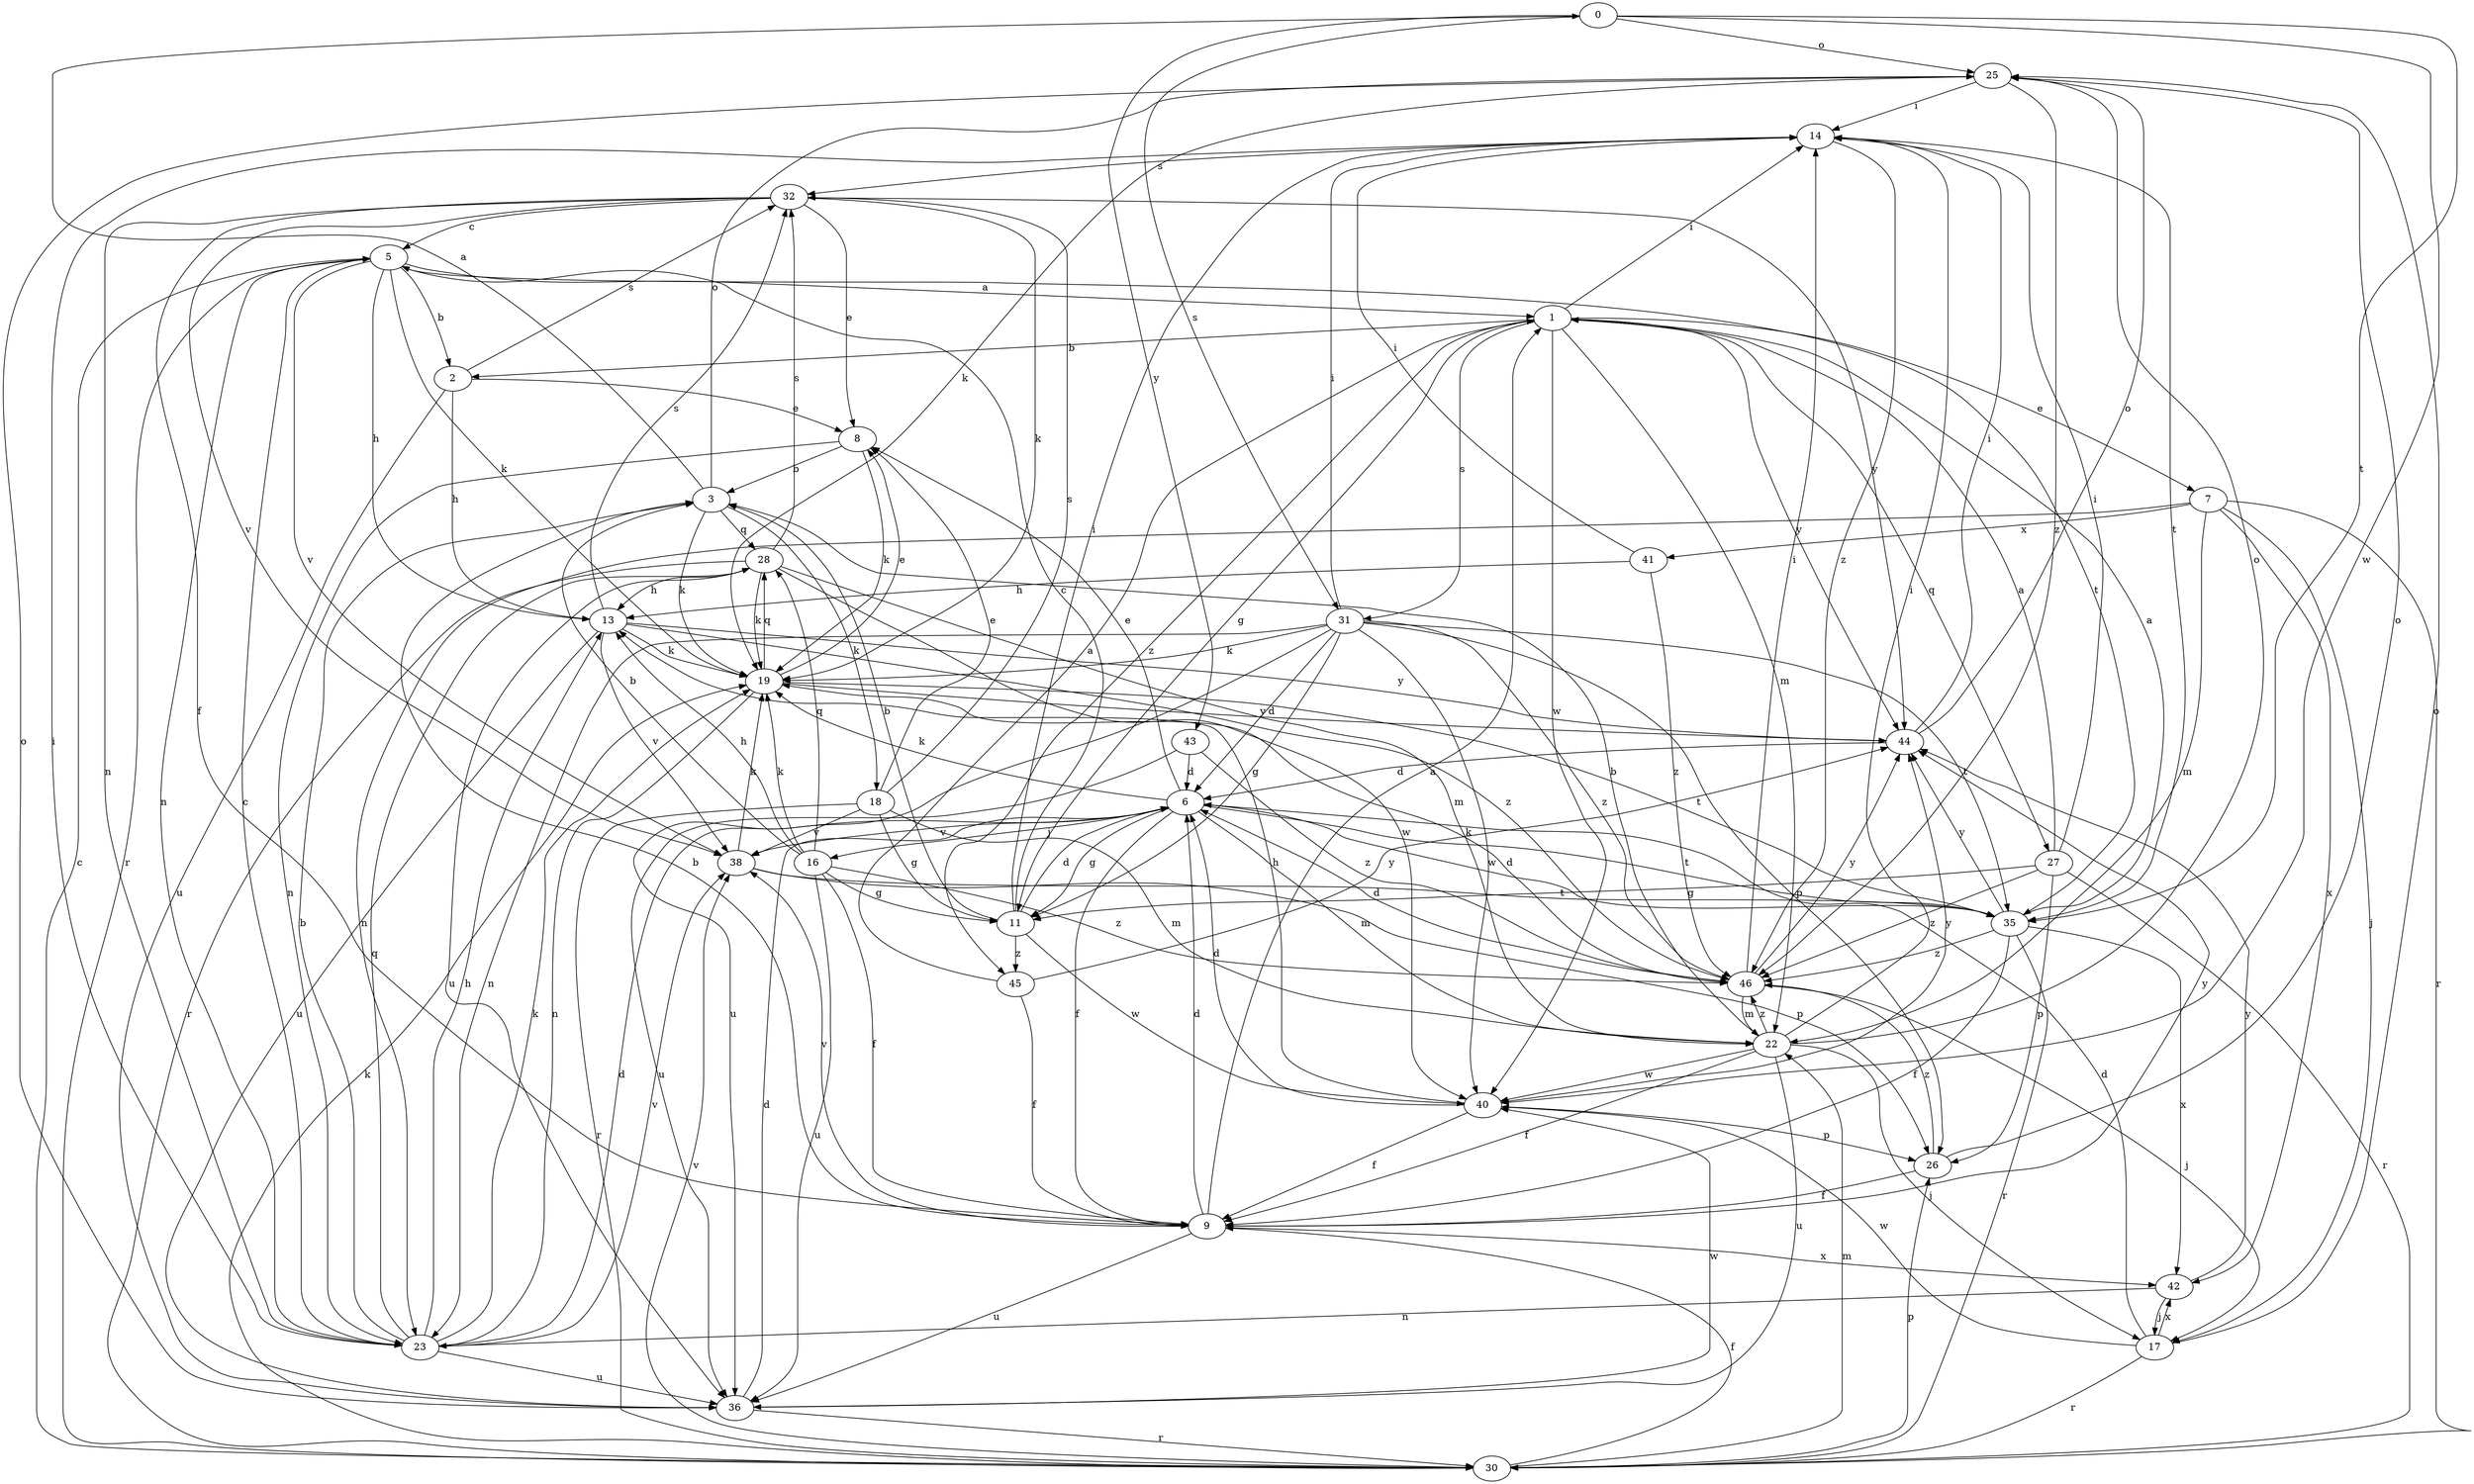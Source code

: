 strict digraph  {
0;
1;
2;
3;
5;
6;
7;
8;
9;
11;
13;
14;
16;
17;
18;
19;
22;
23;
25;
26;
27;
28;
30;
31;
32;
35;
36;
38;
40;
41;
42;
43;
44;
45;
46;
0 -> 25  [label=o];
0 -> 31  [label=s];
0 -> 35  [label=t];
0 -> 40  [label=w];
0 -> 43  [label=y];
1 -> 2  [label=b];
1 -> 7  [label=e];
1 -> 11  [label=g];
1 -> 14  [label=i];
1 -> 22  [label=m];
1 -> 27  [label=q];
1 -> 31  [label=s];
1 -> 40  [label=w];
1 -> 44  [label=y];
1 -> 45  [label=z];
2 -> 8  [label=e];
2 -> 13  [label=h];
2 -> 32  [label=s];
2 -> 36  [label=u];
3 -> 0  [label=a];
3 -> 18  [label=k];
3 -> 19  [label=k];
3 -> 25  [label=o];
3 -> 28  [label=q];
5 -> 1  [label=a];
5 -> 2  [label=b];
5 -> 13  [label=h];
5 -> 19  [label=k];
5 -> 23  [label=n];
5 -> 30  [label=r];
5 -> 35  [label=t];
5 -> 38  [label=v];
6 -> 8  [label=e];
6 -> 9  [label=f];
6 -> 11  [label=g];
6 -> 16  [label=j];
6 -> 19  [label=k];
6 -> 22  [label=m];
6 -> 35  [label=t];
6 -> 38  [label=v];
7 -> 17  [label=j];
7 -> 22  [label=m];
7 -> 23  [label=n];
7 -> 30  [label=r];
7 -> 41  [label=x];
7 -> 42  [label=x];
8 -> 3  [label=b];
8 -> 19  [label=k];
8 -> 23  [label=n];
9 -> 1  [label=a];
9 -> 3  [label=b];
9 -> 6  [label=d];
9 -> 36  [label=u];
9 -> 38  [label=v];
9 -> 42  [label=x];
9 -> 44  [label=y];
11 -> 3  [label=b];
11 -> 5  [label=c];
11 -> 6  [label=d];
11 -> 14  [label=i];
11 -> 40  [label=w];
11 -> 45  [label=z];
13 -> 19  [label=k];
13 -> 32  [label=s];
13 -> 36  [label=u];
13 -> 38  [label=v];
13 -> 44  [label=y];
13 -> 46  [label=z];
14 -> 32  [label=s];
14 -> 35  [label=t];
14 -> 46  [label=z];
16 -> 3  [label=b];
16 -> 9  [label=f];
16 -> 11  [label=g];
16 -> 13  [label=h];
16 -> 19  [label=k];
16 -> 28  [label=q];
16 -> 36  [label=u];
16 -> 46  [label=z];
17 -> 6  [label=d];
17 -> 25  [label=o];
17 -> 30  [label=r];
17 -> 40  [label=w];
17 -> 42  [label=x];
18 -> 8  [label=e];
18 -> 11  [label=g];
18 -> 22  [label=m];
18 -> 30  [label=r];
18 -> 32  [label=s];
18 -> 38  [label=v];
19 -> 8  [label=e];
19 -> 23  [label=n];
19 -> 28  [label=q];
19 -> 35  [label=t];
19 -> 44  [label=y];
22 -> 3  [label=b];
22 -> 9  [label=f];
22 -> 14  [label=i];
22 -> 17  [label=j];
22 -> 25  [label=o];
22 -> 36  [label=u];
22 -> 40  [label=w];
22 -> 46  [label=z];
23 -> 3  [label=b];
23 -> 5  [label=c];
23 -> 6  [label=d];
23 -> 13  [label=h];
23 -> 14  [label=i];
23 -> 19  [label=k];
23 -> 28  [label=q];
23 -> 36  [label=u];
23 -> 38  [label=v];
25 -> 14  [label=i];
25 -> 19  [label=k];
25 -> 46  [label=z];
26 -> 9  [label=f];
26 -> 25  [label=o];
26 -> 46  [label=z];
27 -> 1  [label=a];
27 -> 11  [label=g];
27 -> 14  [label=i];
27 -> 26  [label=p];
27 -> 30  [label=r];
27 -> 46  [label=z];
28 -> 13  [label=h];
28 -> 19  [label=k];
28 -> 22  [label=m];
28 -> 30  [label=r];
28 -> 32  [label=s];
28 -> 36  [label=u];
28 -> 40  [label=w];
30 -> 5  [label=c];
30 -> 9  [label=f];
30 -> 19  [label=k];
30 -> 22  [label=m];
30 -> 26  [label=p];
30 -> 38  [label=v];
31 -> 6  [label=d];
31 -> 11  [label=g];
31 -> 14  [label=i];
31 -> 19  [label=k];
31 -> 23  [label=n];
31 -> 26  [label=p];
31 -> 35  [label=t];
31 -> 36  [label=u];
31 -> 40  [label=w];
31 -> 46  [label=z];
32 -> 5  [label=c];
32 -> 8  [label=e];
32 -> 9  [label=f];
32 -> 19  [label=k];
32 -> 23  [label=n];
32 -> 38  [label=v];
32 -> 44  [label=y];
35 -> 1  [label=a];
35 -> 6  [label=d];
35 -> 9  [label=f];
35 -> 30  [label=r];
35 -> 42  [label=x];
35 -> 44  [label=y];
35 -> 46  [label=z];
36 -> 6  [label=d];
36 -> 25  [label=o];
36 -> 30  [label=r];
36 -> 40  [label=w];
38 -> 19  [label=k];
38 -> 26  [label=p];
38 -> 35  [label=t];
40 -> 6  [label=d];
40 -> 9  [label=f];
40 -> 13  [label=h];
40 -> 26  [label=p];
40 -> 44  [label=y];
41 -> 13  [label=h];
41 -> 14  [label=i];
41 -> 46  [label=z];
42 -> 17  [label=j];
42 -> 23  [label=n];
42 -> 44  [label=y];
43 -> 6  [label=d];
43 -> 36  [label=u];
43 -> 46  [label=z];
44 -> 6  [label=d];
44 -> 14  [label=i];
44 -> 25  [label=o];
45 -> 1  [label=a];
45 -> 9  [label=f];
45 -> 44  [label=y];
46 -> 6  [label=d];
46 -> 14  [label=i];
46 -> 17  [label=j];
46 -> 19  [label=k];
46 -> 22  [label=m];
46 -> 44  [label=y];
}
